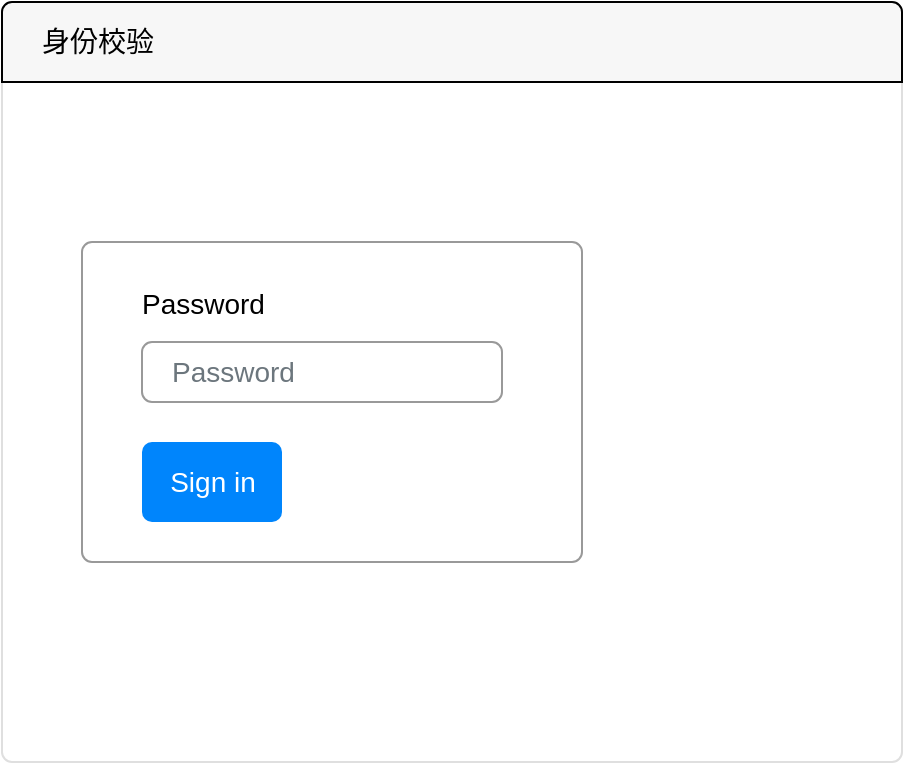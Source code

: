 <mxfile version="20.0.4" type="github">
  <diagram id="0fG35n1LlcOyW4Oh1XHT" name="Page-1">
    <mxGraphModel dx="868" dy="495" grid="1" gridSize="10" guides="1" tooltips="1" connect="1" arrows="1" fold="1" page="1" pageScale="1" pageWidth="827" pageHeight="1169" math="0" shadow="0">
      <root>
        <mxCell id="0" />
        <mxCell id="1" parent="0" />
        <mxCell id="AFuIYjZP2LUo43TkPhWC-8" value="" style="html=1;shadow=0;dashed=0;shape=mxgraph.bootstrap.rrect;rSize=5;strokeColor=#DFDFDF;html=1;whiteSpace=wrap;fillColor=#FFFFFF;fontColor=#000000;container=0;" vertex="1" parent="1">
          <mxGeometry x="40" y="70" width="450" height="380" as="geometry" />
        </mxCell>
        <mxCell id="AFuIYjZP2LUo43TkPhWC-9" value="身份校验" style="html=1;shadow=0;dashed=0;shape=mxgraph.bootstrap.topButton;strokeColor=inherit;fillColor=#F7F7F7;rSize=5;perimeter=none;whiteSpace=wrap;resizeWidth=1;align=left;spacing=20;fontSize=14;" vertex="1" parent="1">
          <mxGeometry x="40" y="70" width="450.0" height="40" as="geometry" />
        </mxCell>
        <mxCell id="AFuIYjZP2LUo43TkPhWC-11" value="" style="html=1;shadow=0;dashed=0;shape=mxgraph.bootstrap.rrect;rSize=5;fillColor=#ffffff;strokeColor=#999999;" vertex="1" parent="1">
          <mxGeometry x="80" y="190" width="250" height="160" as="geometry" />
        </mxCell>
        <mxCell id="AFuIYjZP2LUo43TkPhWC-14" value="Password" style="fillColor=none;strokeColor=none;align=left;spacing=20;fontSize=14;" vertex="1" parent="AFuIYjZP2LUo43TkPhWC-11">
          <mxGeometry width="220" height="40" relative="1" as="geometry">
            <mxPoint x="10" y="10" as="offset" />
          </mxGeometry>
        </mxCell>
        <mxCell id="AFuIYjZP2LUo43TkPhWC-15" value="Password" style="html=1;shadow=0;dashed=0;shape=mxgraph.bootstrap.rrect;rSize=5;fillColor=none;strokeColor=#999999;align=left;spacing=15;fontSize=14;fontColor=#6C767D;" vertex="1" parent="AFuIYjZP2LUo43TkPhWC-11">
          <mxGeometry width="180" height="30" relative="1" as="geometry">
            <mxPoint x="30" y="50" as="offset" />
          </mxGeometry>
        </mxCell>
        <mxCell id="AFuIYjZP2LUo43TkPhWC-17" value="Sign in" style="html=1;shadow=0;dashed=0;shape=mxgraph.bootstrap.rrect;rSize=5;fillColor=#0085FC;strokeColor=none;align=center;fontSize=14;fontColor=#FFFFFF;" vertex="1" parent="AFuIYjZP2LUo43TkPhWC-11">
          <mxGeometry width="70" height="40" relative="1" as="geometry">
            <mxPoint x="30" y="100" as="offset" />
          </mxGeometry>
        </mxCell>
      </root>
    </mxGraphModel>
  </diagram>
</mxfile>

